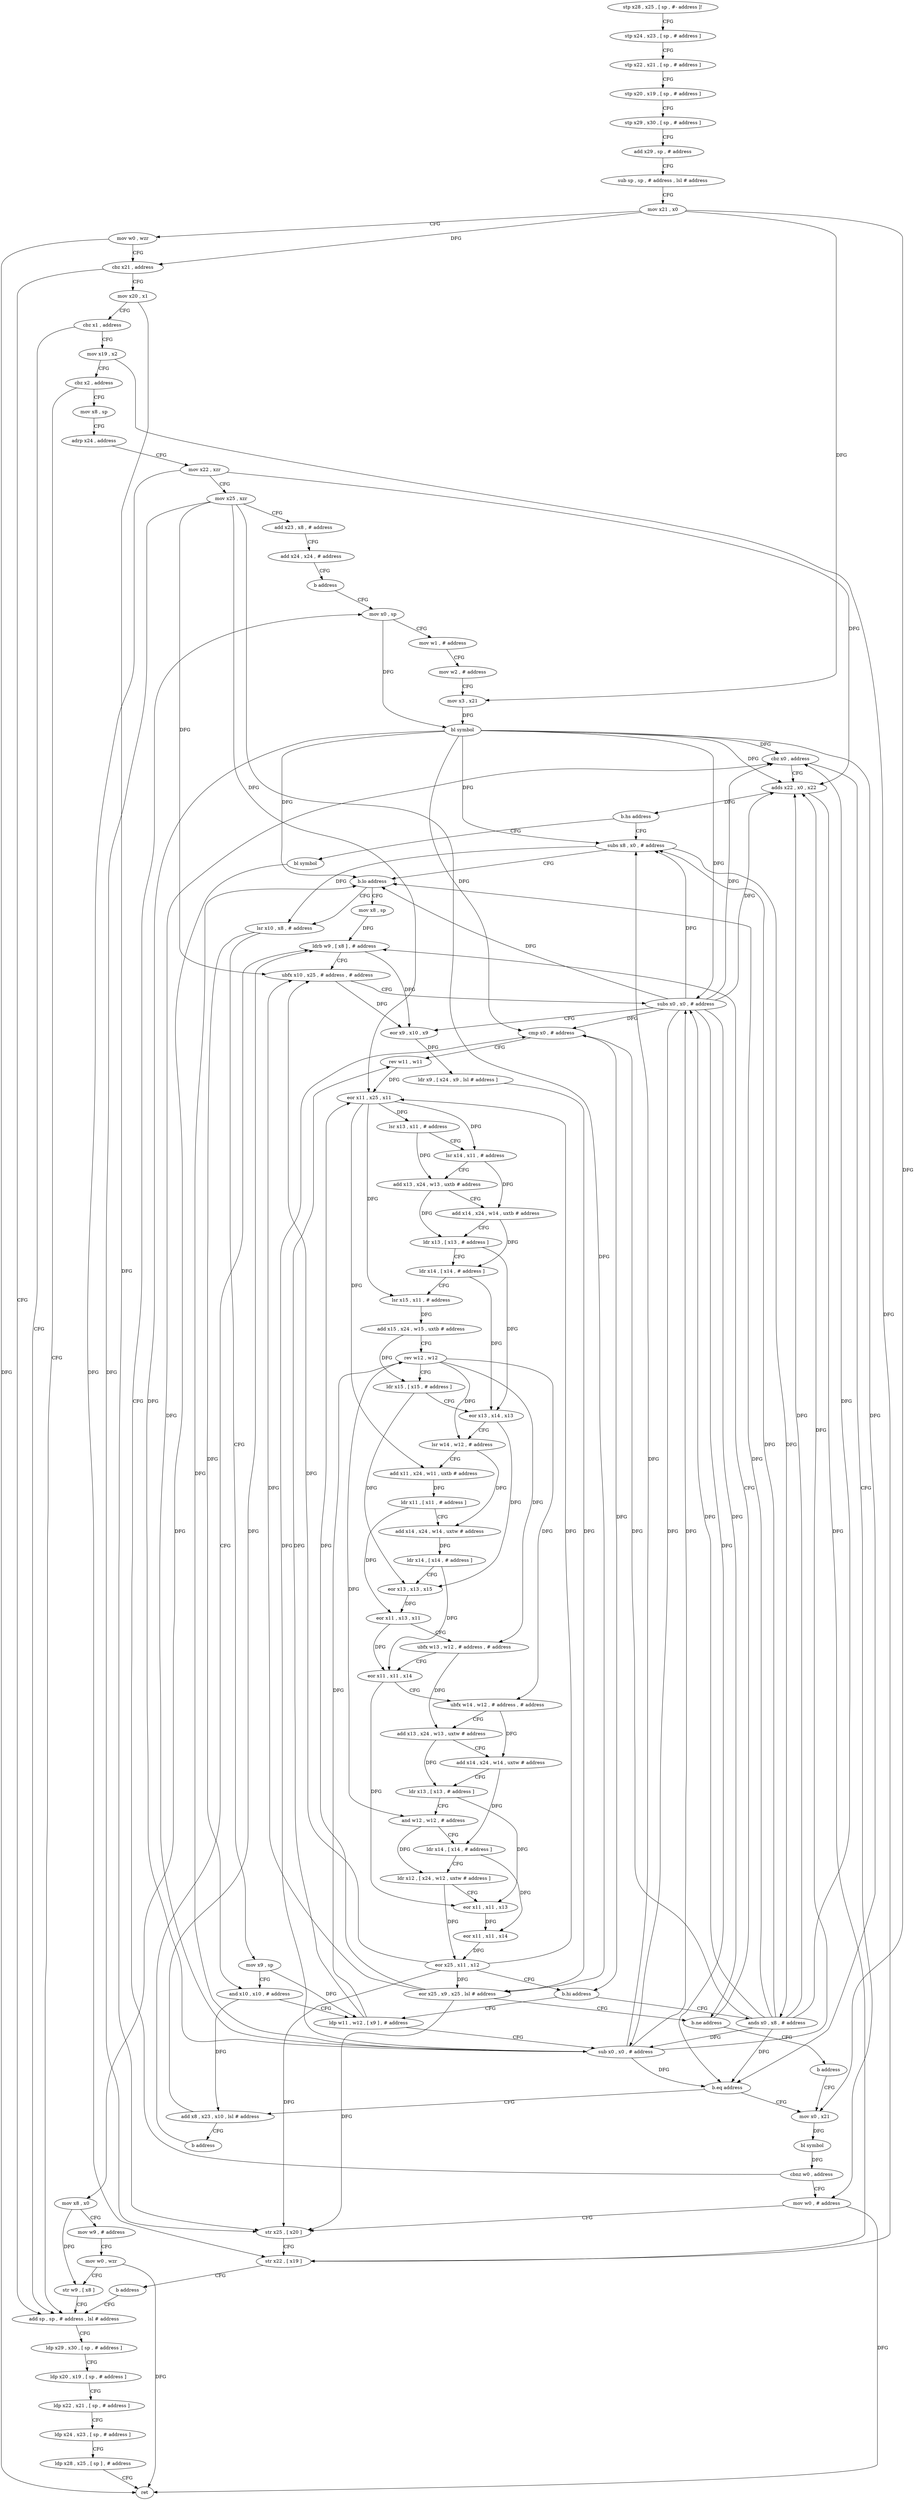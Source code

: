digraph "func" {
"4221656" [label = "stp x28 , x25 , [ sp , #- address ]!" ]
"4221660" [label = "stp x24 , x23 , [ sp , # address ]" ]
"4221664" [label = "stp x22 , x21 , [ sp , # address ]" ]
"4221668" [label = "stp x20 , x19 , [ sp , # address ]" ]
"4221672" [label = "stp x29 , x30 , [ sp , # address ]" ]
"4221676" [label = "add x29 , sp , # address" ]
"4221680" [label = "sub sp , sp , # address , lsl # address" ]
"4221684" [label = "mov x21 , x0" ]
"4221688" [label = "mov w0 , wzr" ]
"4221692" [label = "cbz x21 , address" ]
"4222036" [label = "add sp , sp , # address , lsl # address" ]
"4221696" [label = "mov x20 , x1" ]
"4222040" [label = "ldp x29 , x30 , [ sp , # address ]" ]
"4222044" [label = "ldp x20 , x19 , [ sp , # address ]" ]
"4222048" [label = "ldp x22 , x21 , [ sp , # address ]" ]
"4222052" [label = "ldp x24 , x23 , [ sp , # address ]" ]
"4222056" [label = "ldp x28 , x25 , [ sp ] , # address" ]
"4222060" [label = "ret" ]
"4221700" [label = "cbz x1 , address" ]
"4221704" [label = "mov x19 , x2" ]
"4221708" [label = "cbz x2 , address" ]
"4221712" [label = "mov x8 , sp" ]
"4221716" [label = "adrp x24 , address" ]
"4221720" [label = "mov x22 , xzr" ]
"4221724" [label = "mov x25 , xzr" ]
"4221728" [label = "add x23 , x8 , # address" ]
"4221732" [label = "add x24 , x24 , # address" ]
"4221736" [label = "b address" ]
"4221752" [label = "mov x0 , sp" ]
"4221756" [label = "mov w1 , # address" ]
"4221760" [label = "mov w2 , # address" ]
"4221764" [label = "mov x3 , x21" ]
"4221768" [label = "bl symbol" ]
"4221772" [label = "cbz x0 , address" ]
"4222000" [label = "mov w0 , # address" ]
"4221776" [label = "adds x22 , x0 , x22" ]
"4222004" [label = "str x25 , [ x20 ]" ]
"4222008" [label = "str x22 , [ x19 ]" ]
"4222012" [label = "b address" ]
"4221780" [label = "b.hs address" ]
"4222016" [label = "bl symbol" ]
"4221784" [label = "subs x8 , x0 , # address" ]
"4222020" [label = "mov x8 , x0" ]
"4222024" [label = "mov w9 , # address" ]
"4222028" [label = "mov w0 , wzr" ]
"4222032" [label = "str w9 , [ x8 ]" ]
"4221788" [label = "b.lo address" ]
"4221964" [label = "mov x8 , sp" ]
"4221792" [label = "lsr x10 , x8 , # address" ]
"4221968" [label = "ldrb w9 , [ x8 ] , # address" ]
"4221796" [label = "mov x9 , sp" ]
"4221800" [label = "and x10 , x10 , # address" ]
"4221804" [label = "ldp w11 , w12 , [ x9 ] , # address" ]
"4221972" [label = "ubfx x10 , x25 , # address , # address" ]
"4221976" [label = "subs x0 , x0 , # address" ]
"4221980" [label = "eor x9 , x10 , x9" ]
"4221984" [label = "ldr x9 , [ x24 , x9 , lsl # address ]" ]
"4221988" [label = "eor x25 , x9 , x25 , lsl # address" ]
"4221992" [label = "b.ne address" ]
"4221996" [label = "b address" ]
"4221740" [label = "mov x0 , x21" ]
"4221808" [label = "sub x0 , x0 , # address" ]
"4221812" [label = "cmp x0 , # address" ]
"4221816" [label = "rev w11 , w11" ]
"4221820" [label = "eor x11 , x25 , x11" ]
"4221824" [label = "lsr x13 , x11 , # address" ]
"4221828" [label = "lsr x14 , x11 , # address" ]
"4221832" [label = "add x13 , x24 , w13 , uxtb # address" ]
"4221836" [label = "add x14 , x24 , w14 , uxtb # address" ]
"4221840" [label = "ldr x13 , [ x13 , # address ]" ]
"4221844" [label = "ldr x14 , [ x14 , # address ]" ]
"4221848" [label = "lsr x15 , x11 , # address" ]
"4221852" [label = "add x15 , x24 , w15 , uxtb # address" ]
"4221856" [label = "rev w12 , w12" ]
"4221860" [label = "ldr x15 , [ x15 , # address ]" ]
"4221864" [label = "eor x13 , x14 , x13" ]
"4221868" [label = "lsr w14 , w12 , # address" ]
"4221872" [label = "add x11 , x24 , w11 , uxtb # address" ]
"4221876" [label = "ldr x11 , [ x11 , # address ]" ]
"4221880" [label = "add x14 , x24 , w14 , uxtw # address" ]
"4221884" [label = "ldr x14 , [ x14 , # address ]" ]
"4221888" [label = "eor x13 , x13 , x15" ]
"4221892" [label = "eor x11 , x13 , x11" ]
"4221896" [label = "ubfx w13 , w12 , # address , # address" ]
"4221900" [label = "eor x11 , x11 , x14" ]
"4221904" [label = "ubfx w14 , w12 , # address , # address" ]
"4221908" [label = "add x13 , x24 , w13 , uxtw # address" ]
"4221912" [label = "add x14 , x24 , w14 , uxtw # address" ]
"4221916" [label = "ldr x13 , [ x13 , # address ]" ]
"4221920" [label = "and w12 , w12 , # address" ]
"4221924" [label = "ldr x14 , [ x14 , # address ]" ]
"4221928" [label = "ldr x12 , [ x24 , w12 , uxtw # address ]" ]
"4221932" [label = "eor x11 , x11 , x13" ]
"4221936" [label = "eor x11 , x11 , x14" ]
"4221940" [label = "eor x25 , x11 , x12" ]
"4221944" [label = "b.hi address" ]
"4221948" [label = "ands x0 , x8 , # address" ]
"4221952" [label = "b.eq address" ]
"4221956" [label = "add x8 , x23 , x10 , lsl # address" ]
"4221744" [label = "bl symbol" ]
"4221748" [label = "cbnz w0 , address" ]
"4221960" [label = "b address" ]
"4221656" -> "4221660" [ label = "CFG" ]
"4221660" -> "4221664" [ label = "CFG" ]
"4221664" -> "4221668" [ label = "CFG" ]
"4221668" -> "4221672" [ label = "CFG" ]
"4221672" -> "4221676" [ label = "CFG" ]
"4221676" -> "4221680" [ label = "CFG" ]
"4221680" -> "4221684" [ label = "CFG" ]
"4221684" -> "4221688" [ label = "CFG" ]
"4221684" -> "4221692" [ label = "DFG" ]
"4221684" -> "4221764" [ label = "DFG" ]
"4221684" -> "4221740" [ label = "DFG" ]
"4221688" -> "4221692" [ label = "CFG" ]
"4221688" -> "4222060" [ label = "DFG" ]
"4221692" -> "4222036" [ label = "CFG" ]
"4221692" -> "4221696" [ label = "CFG" ]
"4222036" -> "4222040" [ label = "CFG" ]
"4221696" -> "4221700" [ label = "CFG" ]
"4221696" -> "4222004" [ label = "DFG" ]
"4222040" -> "4222044" [ label = "CFG" ]
"4222044" -> "4222048" [ label = "CFG" ]
"4222048" -> "4222052" [ label = "CFG" ]
"4222052" -> "4222056" [ label = "CFG" ]
"4222056" -> "4222060" [ label = "CFG" ]
"4221700" -> "4222036" [ label = "CFG" ]
"4221700" -> "4221704" [ label = "CFG" ]
"4221704" -> "4221708" [ label = "CFG" ]
"4221704" -> "4222008" [ label = "DFG" ]
"4221708" -> "4222036" [ label = "CFG" ]
"4221708" -> "4221712" [ label = "CFG" ]
"4221712" -> "4221716" [ label = "CFG" ]
"4221716" -> "4221720" [ label = "CFG" ]
"4221720" -> "4221724" [ label = "CFG" ]
"4221720" -> "4222008" [ label = "DFG" ]
"4221720" -> "4221776" [ label = "DFG" ]
"4221724" -> "4221728" [ label = "CFG" ]
"4221724" -> "4222004" [ label = "DFG" ]
"4221724" -> "4221972" [ label = "DFG" ]
"4221724" -> "4221988" [ label = "DFG" ]
"4221724" -> "4221820" [ label = "DFG" ]
"4221728" -> "4221732" [ label = "CFG" ]
"4221732" -> "4221736" [ label = "CFG" ]
"4221736" -> "4221752" [ label = "CFG" ]
"4221752" -> "4221756" [ label = "CFG" ]
"4221752" -> "4221768" [ label = "DFG" ]
"4221756" -> "4221760" [ label = "CFG" ]
"4221760" -> "4221764" [ label = "CFG" ]
"4221764" -> "4221768" [ label = "DFG" ]
"4221768" -> "4221772" [ label = "DFG" ]
"4221768" -> "4221776" [ label = "DFG" ]
"4221768" -> "4221784" [ label = "DFG" ]
"4221768" -> "4221788" [ label = "DFG" ]
"4221768" -> "4221976" [ label = "DFG" ]
"4221768" -> "4221808" [ label = "DFG" ]
"4221768" -> "4221812" [ label = "DFG" ]
"4221768" -> "4221952" [ label = "DFG" ]
"4221772" -> "4222000" [ label = "CFG" ]
"4221772" -> "4221776" [ label = "CFG" ]
"4222000" -> "4222004" [ label = "CFG" ]
"4222000" -> "4222060" [ label = "DFG" ]
"4221776" -> "4221780" [ label = "DFG" ]
"4221776" -> "4222008" [ label = "DFG" ]
"4222004" -> "4222008" [ label = "CFG" ]
"4222008" -> "4222012" [ label = "CFG" ]
"4222012" -> "4222036" [ label = "CFG" ]
"4221780" -> "4222016" [ label = "CFG" ]
"4221780" -> "4221784" [ label = "CFG" ]
"4222016" -> "4222020" [ label = "DFG" ]
"4221784" -> "4221788" [ label = "CFG" ]
"4221784" -> "4221792" [ label = "DFG" ]
"4221784" -> "4221948" [ label = "DFG" ]
"4222020" -> "4222024" [ label = "CFG" ]
"4222020" -> "4222032" [ label = "DFG" ]
"4222024" -> "4222028" [ label = "CFG" ]
"4222028" -> "4222032" [ label = "CFG" ]
"4222028" -> "4222060" [ label = "DFG" ]
"4222032" -> "4222036" [ label = "CFG" ]
"4221788" -> "4221964" [ label = "CFG" ]
"4221788" -> "4221792" [ label = "CFG" ]
"4221964" -> "4221968" [ label = "DFG" ]
"4221792" -> "4221796" [ label = "CFG" ]
"4221792" -> "4221800" [ label = "DFG" ]
"4221968" -> "4221972" [ label = "CFG" ]
"4221968" -> "4221980" [ label = "DFG" ]
"4221796" -> "4221800" [ label = "CFG" ]
"4221796" -> "4221804" [ label = "DFG" ]
"4221800" -> "4221804" [ label = "CFG" ]
"4221800" -> "4221956" [ label = "DFG" ]
"4221804" -> "4221808" [ label = "CFG" ]
"4221804" -> "4221816" [ label = "DFG" ]
"4221804" -> "4221856" [ label = "DFG" ]
"4221972" -> "4221976" [ label = "CFG" ]
"4221972" -> "4221980" [ label = "DFG" ]
"4221976" -> "4221980" [ label = "CFG" ]
"4221976" -> "4221772" [ label = "DFG" ]
"4221976" -> "4221776" [ label = "DFG" ]
"4221976" -> "4221784" [ label = "DFG" ]
"4221976" -> "4221788" [ label = "DFG" ]
"4221976" -> "4221808" [ label = "DFG" ]
"4221976" -> "4221812" [ label = "DFG" ]
"4221976" -> "4221952" [ label = "DFG" ]
"4221976" -> "4221992" [ label = "DFG" ]
"4221980" -> "4221984" [ label = "DFG" ]
"4221984" -> "4221988" [ label = "DFG" ]
"4221988" -> "4221992" [ label = "CFG" ]
"4221988" -> "4222004" [ label = "DFG" ]
"4221988" -> "4221972" [ label = "DFG" ]
"4221988" -> "4221820" [ label = "DFG" ]
"4221992" -> "4221968" [ label = "CFG" ]
"4221992" -> "4221996" [ label = "CFG" ]
"4221996" -> "4221740" [ label = "CFG" ]
"4221740" -> "4221744" [ label = "DFG" ]
"4221808" -> "4221812" [ label = "DFG" ]
"4221808" -> "4221772" [ label = "DFG" ]
"4221808" -> "4221776" [ label = "DFG" ]
"4221808" -> "4221784" [ label = "DFG" ]
"4221808" -> "4221788" [ label = "DFG" ]
"4221808" -> "4221976" [ label = "DFG" ]
"4221808" -> "4221952" [ label = "DFG" ]
"4221812" -> "4221816" [ label = "CFG" ]
"4221812" -> "4221944" [ label = "DFG" ]
"4221816" -> "4221820" [ label = "DFG" ]
"4221820" -> "4221824" [ label = "DFG" ]
"4221820" -> "4221828" [ label = "DFG" ]
"4221820" -> "4221848" [ label = "DFG" ]
"4221820" -> "4221872" [ label = "DFG" ]
"4221824" -> "4221828" [ label = "CFG" ]
"4221824" -> "4221832" [ label = "DFG" ]
"4221828" -> "4221832" [ label = "CFG" ]
"4221828" -> "4221836" [ label = "DFG" ]
"4221832" -> "4221836" [ label = "CFG" ]
"4221832" -> "4221840" [ label = "DFG" ]
"4221836" -> "4221840" [ label = "CFG" ]
"4221836" -> "4221844" [ label = "DFG" ]
"4221840" -> "4221844" [ label = "CFG" ]
"4221840" -> "4221864" [ label = "DFG" ]
"4221844" -> "4221848" [ label = "CFG" ]
"4221844" -> "4221864" [ label = "DFG" ]
"4221848" -> "4221852" [ label = "DFG" ]
"4221852" -> "4221856" [ label = "CFG" ]
"4221852" -> "4221860" [ label = "DFG" ]
"4221856" -> "4221860" [ label = "CFG" ]
"4221856" -> "4221868" [ label = "DFG" ]
"4221856" -> "4221896" [ label = "DFG" ]
"4221856" -> "4221904" [ label = "DFG" ]
"4221856" -> "4221920" [ label = "DFG" ]
"4221860" -> "4221864" [ label = "CFG" ]
"4221860" -> "4221888" [ label = "DFG" ]
"4221864" -> "4221868" [ label = "CFG" ]
"4221864" -> "4221888" [ label = "DFG" ]
"4221868" -> "4221872" [ label = "CFG" ]
"4221868" -> "4221880" [ label = "DFG" ]
"4221872" -> "4221876" [ label = "DFG" ]
"4221876" -> "4221880" [ label = "CFG" ]
"4221876" -> "4221892" [ label = "DFG" ]
"4221880" -> "4221884" [ label = "DFG" ]
"4221884" -> "4221888" [ label = "CFG" ]
"4221884" -> "4221900" [ label = "DFG" ]
"4221888" -> "4221892" [ label = "DFG" ]
"4221892" -> "4221896" [ label = "CFG" ]
"4221892" -> "4221900" [ label = "DFG" ]
"4221896" -> "4221900" [ label = "CFG" ]
"4221896" -> "4221908" [ label = "DFG" ]
"4221900" -> "4221904" [ label = "CFG" ]
"4221900" -> "4221932" [ label = "DFG" ]
"4221904" -> "4221908" [ label = "CFG" ]
"4221904" -> "4221912" [ label = "DFG" ]
"4221908" -> "4221912" [ label = "CFG" ]
"4221908" -> "4221916" [ label = "DFG" ]
"4221912" -> "4221916" [ label = "CFG" ]
"4221912" -> "4221924" [ label = "DFG" ]
"4221916" -> "4221920" [ label = "CFG" ]
"4221916" -> "4221932" [ label = "DFG" ]
"4221920" -> "4221924" [ label = "CFG" ]
"4221920" -> "4221928" [ label = "DFG" ]
"4221924" -> "4221928" [ label = "CFG" ]
"4221924" -> "4221936" [ label = "DFG" ]
"4221928" -> "4221932" [ label = "CFG" ]
"4221928" -> "4221940" [ label = "DFG" ]
"4221932" -> "4221936" [ label = "DFG" ]
"4221936" -> "4221940" [ label = "DFG" ]
"4221940" -> "4221944" [ label = "CFG" ]
"4221940" -> "4222004" [ label = "DFG" ]
"4221940" -> "4221972" [ label = "DFG" ]
"4221940" -> "4221988" [ label = "DFG" ]
"4221940" -> "4221820" [ label = "DFG" ]
"4221944" -> "4221804" [ label = "CFG" ]
"4221944" -> "4221948" [ label = "CFG" ]
"4221948" -> "4221952" [ label = "DFG" ]
"4221948" -> "4221772" [ label = "DFG" ]
"4221948" -> "4221776" [ label = "DFG" ]
"4221948" -> "4221784" [ label = "DFG" ]
"4221948" -> "4221788" [ label = "DFG" ]
"4221948" -> "4221976" [ label = "DFG" ]
"4221948" -> "4221808" [ label = "DFG" ]
"4221948" -> "4221812" [ label = "DFG" ]
"4221952" -> "4221740" [ label = "CFG" ]
"4221952" -> "4221956" [ label = "CFG" ]
"4221956" -> "4221960" [ label = "CFG" ]
"4221956" -> "4221968" [ label = "DFG" ]
"4221744" -> "4221748" [ label = "DFG" ]
"4221748" -> "4222000" [ label = "CFG" ]
"4221748" -> "4221752" [ label = "CFG" ]
"4221960" -> "4221968" [ label = "CFG" ]
}
